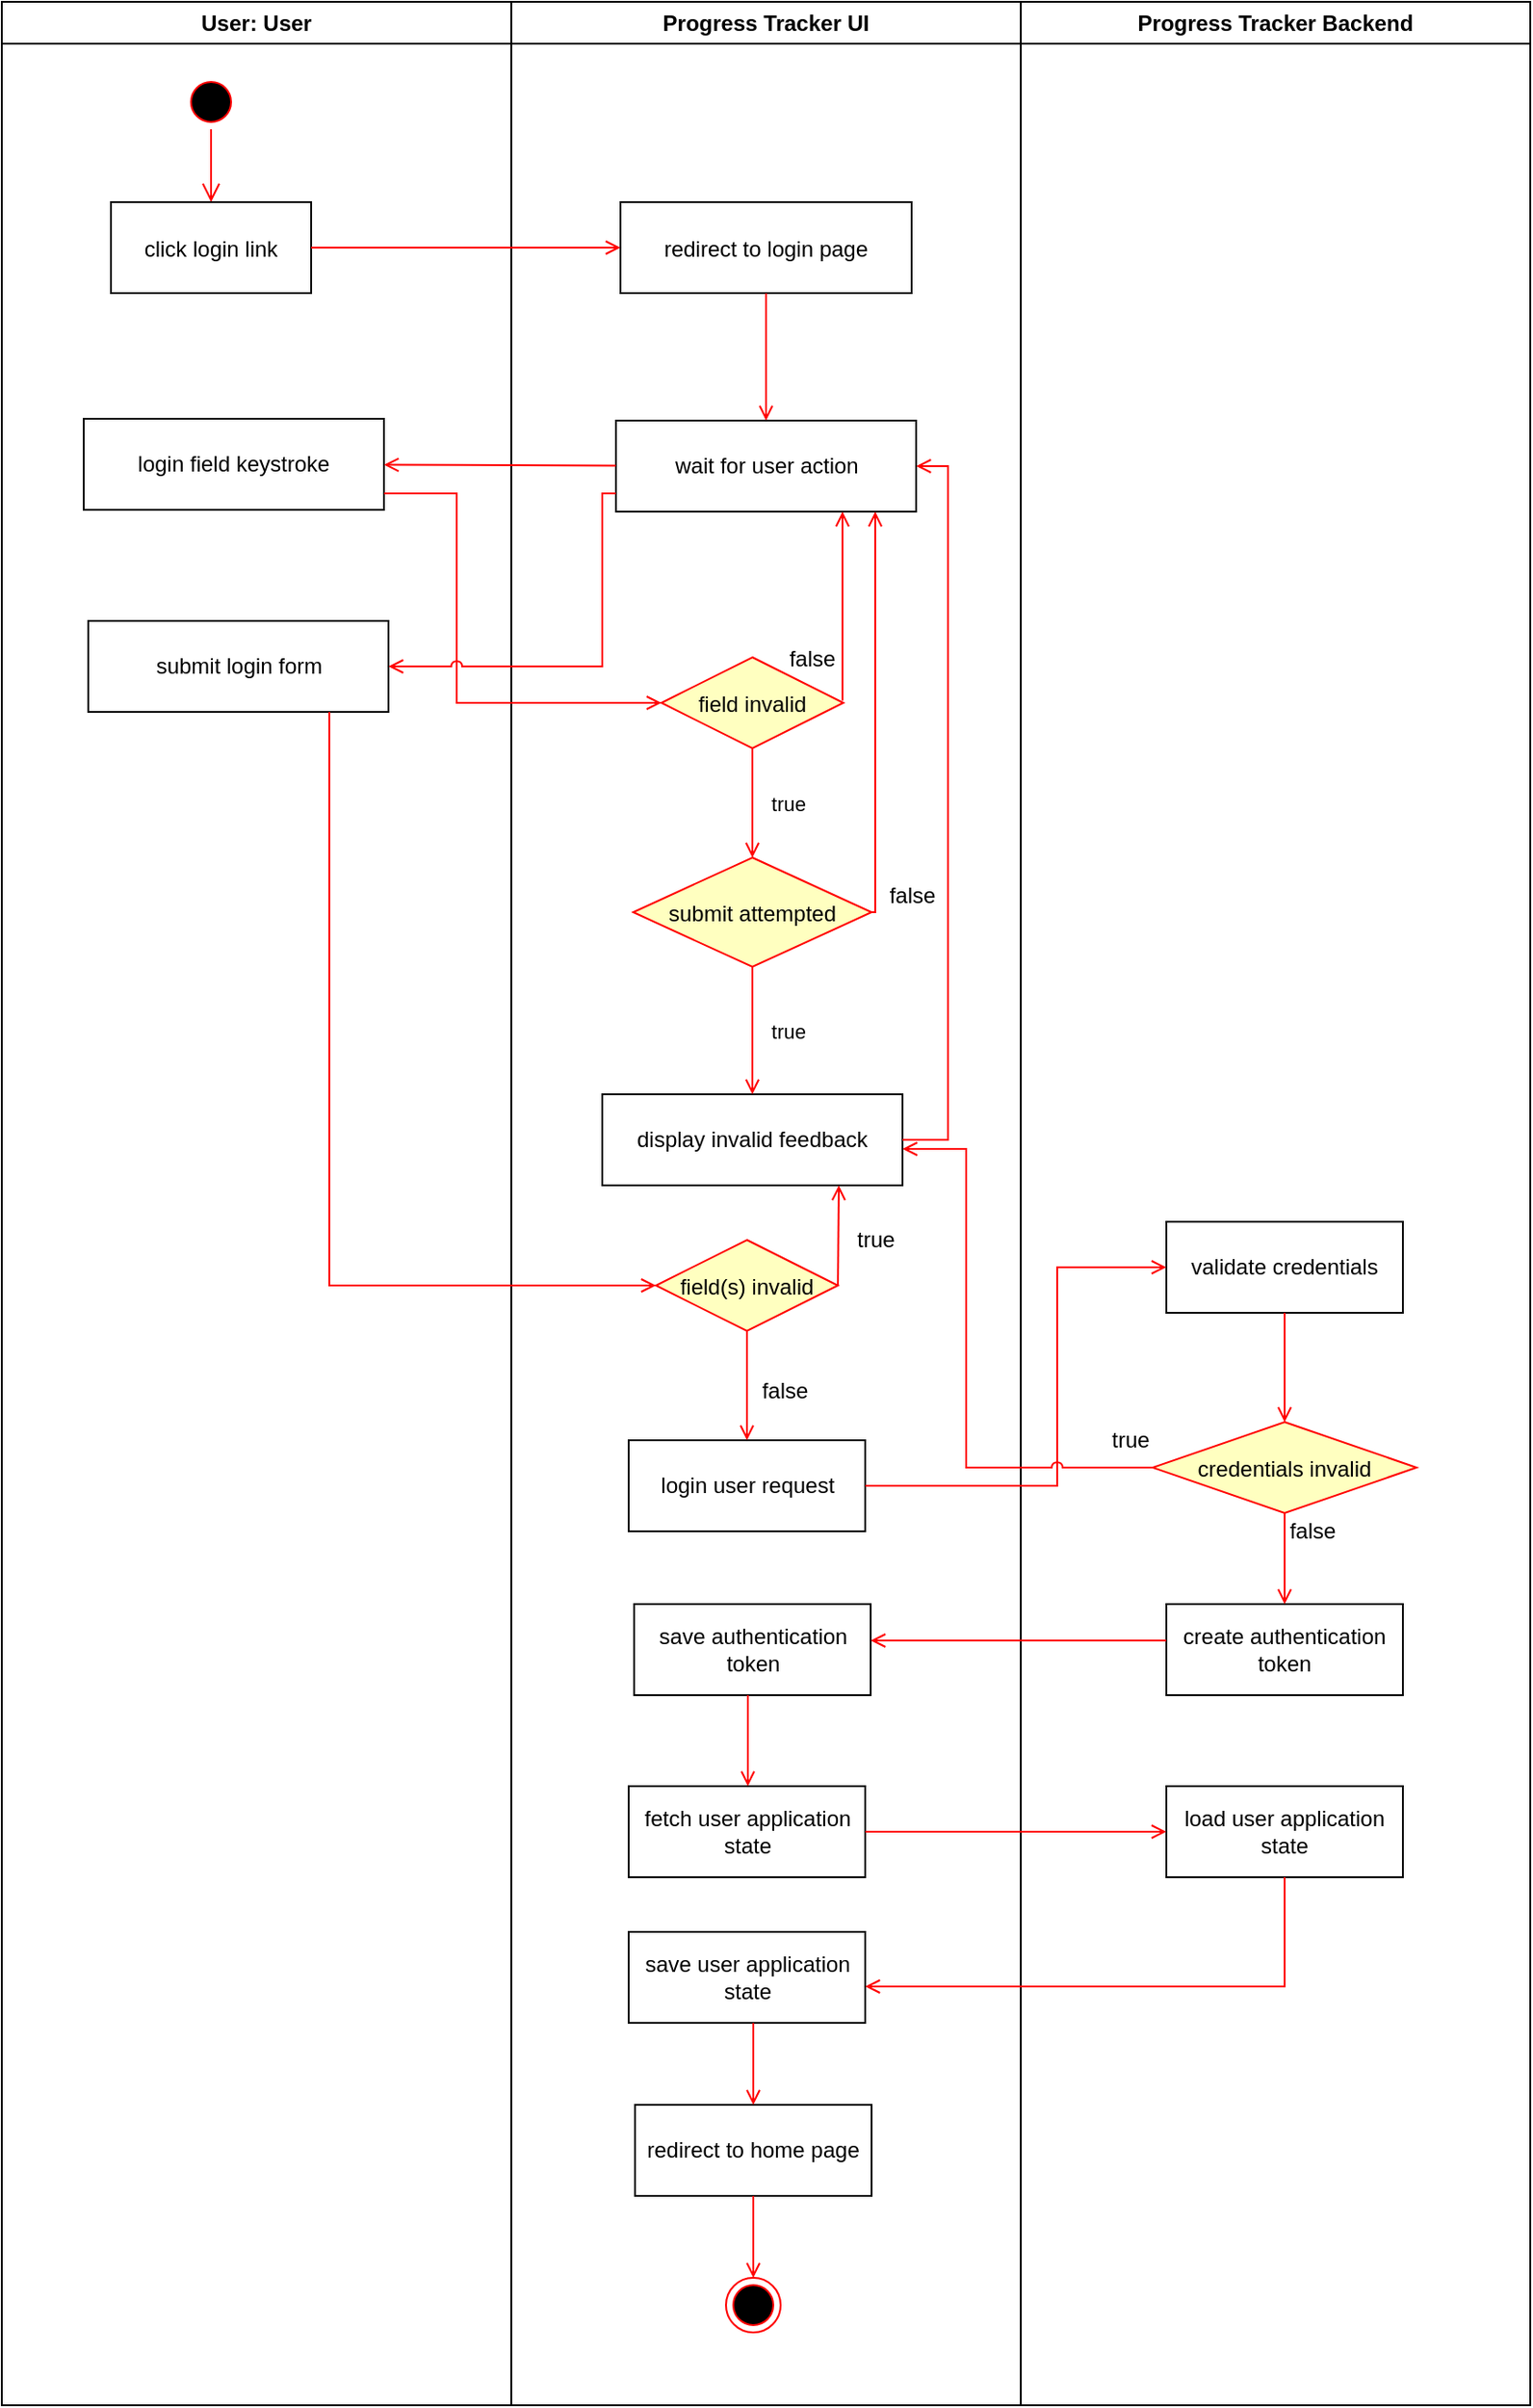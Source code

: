 <?xml version="1.0" encoding="UTF-8"?>
<mxfile compressed="false" version="12.1.7" type="device" pages="1"><diagram id="qxIXQQoXLA4KPB8yL7MM" name="Page-3"><mxGraphModel dx="1181" dy="723" grid="1" gridSize="10" guides="1" tooltips="1" connect="1" arrows="1" fold="1" page="1" pageScale="1" pageWidth="850" pageHeight="1100" math="0" shadow="0"><root><mxCell id="4MsPIWo7bYqa63KtsmRX-0"/><mxCell id="4MsPIWo7bYqa63KtsmRX-1" parent="4MsPIWo7bYqa63KtsmRX-0"/><mxCell id="LsV0TuWWeMVyQ18mXXkU-35" value="User: User" style="swimlane;whiteSpace=wrap" parent="4MsPIWo7bYqa63KtsmRX-1" vertex="1"><mxGeometry x="440" y="280" width="280" height="1320" as="geometry"/></mxCell><mxCell id="LsV0TuWWeMVyQ18mXXkU-36" value="" style="ellipse;shape=startState;fillColor=#000000;strokeColor=#ff0000;" parent="LsV0TuWWeMVyQ18mXXkU-35" vertex="1"><mxGeometry x="100" y="40" width="30" height="30" as="geometry"/></mxCell><mxCell id="LsV0TuWWeMVyQ18mXXkU-37" value="" style="edgeStyle=elbowEdgeStyle;elbow=horizontal;verticalAlign=bottom;endArrow=open;endSize=8;strokeColor=#FF0000;endFill=1;rounded=0;jumpStyle=arc;" parent="LsV0TuWWeMVyQ18mXXkU-35" source="LsV0TuWWeMVyQ18mXXkU-36" target="LsV0TuWWeMVyQ18mXXkU-38" edge="1"><mxGeometry x="100" y="40" as="geometry"><mxPoint x="115" y="110" as="targetPoint"/></mxGeometry></mxCell><mxCell id="LsV0TuWWeMVyQ18mXXkU-38" value="click login link" style="" parent="LsV0TuWWeMVyQ18mXXkU-35" vertex="1"><mxGeometry x="60" y="110" width="110" height="50" as="geometry"/></mxCell><mxCell id="LsV0TuWWeMVyQ18mXXkU-41" value="login field keystroke" style="whiteSpace=wrap;" parent="LsV0TuWWeMVyQ18mXXkU-35" vertex="1"><mxGeometry x="45" y="229" width="165" height="50" as="geometry"/></mxCell><mxCell id="LsV0TuWWeMVyQ18mXXkU-126" value="submit login form" style="whiteSpace=wrap;" parent="LsV0TuWWeMVyQ18mXXkU-35" vertex="1"><mxGeometry x="47.5" y="340" width="165" height="50" as="geometry"/></mxCell><mxCell id="LsV0TuWWeMVyQ18mXXkU-44" value="Progress Tracker UI" style="swimlane;whiteSpace=wrap" parent="4MsPIWo7bYqa63KtsmRX-1" vertex="1"><mxGeometry x="720" y="280" width="280" height="1320" as="geometry"/></mxCell><mxCell id="LsV0TuWWeMVyQ18mXXkU-39" value="redirect to login page" style="" parent="LsV0TuWWeMVyQ18mXXkU-44" vertex="1"><mxGeometry x="60" y="110" width="160" height="50" as="geometry"/></mxCell><mxCell id="LsV0TuWWeMVyQ18mXXkU-112" value="field invalid" style="rhombus;fillColor=#ffffc0;strokeColor=#ff0000;" parent="LsV0TuWWeMVyQ18mXXkU-44" vertex="1"><mxGeometry x="82.5" y="360" width="100" height="50" as="geometry"/></mxCell><mxCell id="LsV0TuWWeMVyQ18mXXkU-114" value="submit attempted" style="rhombus;fillColor=#ffffc0;strokeColor=#ff0000;" parent="LsV0TuWWeMVyQ18mXXkU-44" vertex="1"><mxGeometry x="67" y="470" width="131" height="60" as="geometry"/></mxCell><mxCell id="LsV0TuWWeMVyQ18mXXkU-115" value="true" style="endArrow=open;strokeColor=#FF0000;endFill=1;rounded=0" parent="LsV0TuWWeMVyQ18mXXkU-44" source="LsV0TuWWeMVyQ18mXXkU-112" target="LsV0TuWWeMVyQ18mXXkU-114" edge="1"><mxGeometry x="-0.003" y="20" relative="1" as="geometry"><mxPoint x="53" y="460" as="sourcePoint"/><mxPoint x="203" y="460" as="targetPoint"/><mxPoint as="offset"/></mxGeometry></mxCell><mxCell id="LsV0TuWWeMVyQ18mXXkU-116" value="display invalid feedback" style="whiteSpace=wrap;" parent="LsV0TuWWeMVyQ18mXXkU-44" vertex="1"><mxGeometry x="50" y="600" width="165" height="50" as="geometry"/></mxCell><mxCell id="LsV0TuWWeMVyQ18mXXkU-117" value="true" style="endArrow=open;strokeColor=#FF0000;endFill=1;rounded=0" parent="LsV0TuWWeMVyQ18mXXkU-44" source="LsV0TuWWeMVyQ18mXXkU-114" target="LsV0TuWWeMVyQ18mXXkU-116" edge="1"><mxGeometry x="-0.003" y="20" relative="1" as="geometry"><mxPoint x="140.392" y="539.946" as="sourcePoint"/><mxPoint x="140.13" y="600.06" as="targetPoint"/><mxPoint as="offset"/></mxGeometry></mxCell><mxCell id="LsV0TuWWeMVyQ18mXXkU-118" value="wait for user action" style="whiteSpace=wrap;" parent="LsV0TuWWeMVyQ18mXXkU-44" vertex="1"><mxGeometry x="57.5" y="230" width="165" height="50" as="geometry"/></mxCell><mxCell id="LsV0TuWWeMVyQ18mXXkU-42" value="" style="endArrow=open;strokeColor=#FF0000;endFill=1;rounded=0;jumpStyle=arc;" parent="LsV0TuWWeMVyQ18mXXkU-44" source="LsV0TuWWeMVyQ18mXXkU-39" target="LsV0TuWWeMVyQ18mXXkU-118" edge="1"><mxGeometry relative="1" as="geometry"/></mxCell><mxCell id="LsV0TuWWeMVyQ18mXXkU-120" value="" style="endArrow=open;strokeColor=#FF0000;endFill=1;rounded=0;edgeStyle=elbowEdgeStyle;" parent="LsV0TuWWeMVyQ18mXXkU-44" edge="1"><mxGeometry relative="1" as="geometry"><mxPoint x="182" y="383.75" as="sourcePoint"/><mxPoint x="182" y="280" as="targetPoint"/><Array as="points"><mxPoint x="182" y="330"/></Array></mxGeometry></mxCell><mxCell id="LsV0TuWWeMVyQ18mXXkU-121" value="false" style="text;html=1;resizable=0;points=[];align=center;verticalAlign=middle;labelBackgroundColor=#ffffff;" parent="LsV0TuWWeMVyQ18mXXkU-120" vertex="1" connectable="0"><mxGeometry x="0.001" y="9" relative="1" as="geometry"><mxPoint x="-8" y="28.5" as="offset"/></mxGeometry></mxCell><mxCell id="LsV0TuWWeMVyQ18mXXkU-122" value="" style="endArrow=open;strokeColor=#FF0000;endFill=1;rounded=0;edgeStyle=elbowEdgeStyle;" parent="LsV0TuWWeMVyQ18mXXkU-44" source="LsV0TuWWeMVyQ18mXXkU-114" target="LsV0TuWWeMVyQ18mXXkU-118" edge="1"><mxGeometry relative="1" as="geometry"><mxPoint x="219.714" y="410.107" as="sourcePoint"/><mxPoint x="219.714" y="330" as="targetPoint"/><Array as="points"><mxPoint x="200" y="370"/></Array></mxGeometry></mxCell><mxCell id="LsV0TuWWeMVyQ18mXXkU-123" value="false" style="text;html=1;resizable=0;points=[];align=center;verticalAlign=middle;labelBackgroundColor=#ffffff;" parent="LsV0TuWWeMVyQ18mXXkU-122" vertex="1" connectable="0"><mxGeometry x="0.001" y="9" relative="1" as="geometry"><mxPoint x="29" y="99.5" as="offset"/></mxGeometry></mxCell><mxCell id="LsV0TuWWeMVyQ18mXXkU-124" value="" style="endArrow=open;strokeColor=#FF0000;endFill=1;rounded=0;edgeStyle=elbowEdgeStyle;" parent="LsV0TuWWeMVyQ18mXXkU-44" source="LsV0TuWWeMVyQ18mXXkU-116" target="LsV0TuWWeMVyQ18mXXkU-118" edge="1"><mxGeometry relative="1" as="geometry"><mxPoint x="235" y="625" as="sourcePoint"/><mxPoint x="240" y="280" as="targetPoint"/><Array as="points"><mxPoint x="240" y="580"/></Array></mxGeometry></mxCell><mxCell id="LsV0TuWWeMVyQ18mXXkU-130" value="field(s) invalid" style="rhombus;fillColor=#ffffc0;strokeColor=#ff0000;" parent="LsV0TuWWeMVyQ18mXXkU-44" vertex="1"><mxGeometry x="79.5" y="680" width="100" height="50" as="geometry"/></mxCell><mxCell id="LsV0TuWWeMVyQ18mXXkU-132" value="" style="endArrow=open;strokeColor=#FF0000;endFill=1;rounded=0;edgeStyle=elbowEdgeStyle;jumpStyle=arc;" parent="LsV0TuWWeMVyQ18mXXkU-44" source="LsV0TuWWeMVyQ18mXXkU-130" target="LsV0TuWWeMVyQ18mXXkU-116" edge="1"><mxGeometry relative="1" as="geometry"><mxPoint x="-57.5" y="390" as="sourcePoint"/><mxPoint x="89.5" y="715" as="targetPoint"/><Array as="points"><mxPoint x="180" y="670"/><mxPoint x="40" y="480"/><mxPoint x="-10" y="290"/></Array></mxGeometry></mxCell><mxCell id="LsV0TuWWeMVyQ18mXXkU-133" value="true" style="text;html=1;resizable=0;points=[];align=center;verticalAlign=middle;labelBackgroundColor=#ffffff;" parent="LsV0TuWWeMVyQ18mXXkU-132" vertex="1" connectable="0"><mxGeometry x="0.006" relative="1" as="geometry"><mxPoint x="20" y="2.5" as="offset"/></mxGeometry></mxCell><mxCell id="LsV0TuWWeMVyQ18mXXkU-134" value="login user request" style="whiteSpace=wrap;" parent="LsV0TuWWeMVyQ18mXXkU-44" vertex="1"><mxGeometry x="64.5" y="790" width="130" height="50" as="geometry"/></mxCell><mxCell id="LsV0TuWWeMVyQ18mXXkU-135" value="" style="endArrow=open;strokeColor=#FF0000;endFill=1;rounded=0;edgeStyle=elbowEdgeStyle;jumpStyle=arc;" parent="LsV0TuWWeMVyQ18mXXkU-44" source="LsV0TuWWeMVyQ18mXXkU-130" target="LsV0TuWWeMVyQ18mXXkU-134" edge="1"><mxGeometry relative="1" as="geometry"><mxPoint x="189.5" y="715" as="sourcePoint"/><mxPoint x="190" y="660" as="targetPoint"/><Array as="points"><mxPoint x="140" y="715"/><mxPoint x="50" y="490"/><mxPoint y="300"/></Array></mxGeometry></mxCell><mxCell id="LsV0TuWWeMVyQ18mXXkU-136" value="false" style="text;html=1;resizable=0;points=[];align=center;verticalAlign=middle;labelBackgroundColor=#ffffff;" parent="LsV0TuWWeMVyQ18mXXkU-135" vertex="1" connectable="0"><mxGeometry x="0.006" relative="1" as="geometry"><mxPoint x="20" y="2.5" as="offset"/></mxGeometry></mxCell><mxCell id="LsV0TuWWeMVyQ18mXXkU-149" value="redirect to home page" style="whiteSpace=wrap;" parent="LsV0TuWWeMVyQ18mXXkU-44" vertex="1"><mxGeometry x="68" y="1155" width="130" height="50" as="geometry"/></mxCell><mxCell id="LsV0TuWWeMVyQ18mXXkU-152" value="" style="ellipse;html=1;shape=endState;fillColor=#000000;strokeColor=#ff0000;" parent="LsV0TuWWeMVyQ18mXXkU-44" vertex="1"><mxGeometry x="118" y="1250" width="30" height="30" as="geometry"/></mxCell><mxCell id="LsV0TuWWeMVyQ18mXXkU-153" value="" style="endArrow=open;strokeColor=#FF0000;endFill=1;rounded=0;edgeStyle=elbowEdgeStyle;jumpStyle=arc;elbow=vertical;" parent="LsV0TuWWeMVyQ18mXXkU-44" edge="1" target="LsV0TuWWeMVyQ18mXXkU-152" source="LsV0TuWWeMVyQ18mXXkU-149"><mxGeometry relative="1" as="geometry"><mxPoint x="130.5" y="1240" as="sourcePoint"/><mxPoint x="130.5" y="1290.134" as="targetPoint"/><Array as="points"><mxPoint x="130.5" y="1270"/><mxPoint x="103" y="1280"/><mxPoint x="113" y="1305"/><mxPoint x="-12" y="1375"/><mxPoint x="-242" y="1065"/><mxPoint x="-292" y="875"/></Array></mxGeometry></mxCell><mxCell id="tJBPXniuTaGyryIPYMOZ-0" value="save authentication token" style="whiteSpace=wrap;" vertex="1" parent="LsV0TuWWeMVyQ18mXXkU-44"><mxGeometry x="67.5" y="880" width="130" height="50" as="geometry"/></mxCell><mxCell id="tJBPXniuTaGyryIPYMOZ-29" value="fetch user application state" style="whiteSpace=wrap;" vertex="1" parent="LsV0TuWWeMVyQ18mXXkU-44"><mxGeometry x="64.5" y="980" width="130" height="50" as="geometry"/></mxCell><mxCell id="tJBPXniuTaGyryIPYMOZ-30" value="" style="endArrow=open;strokeColor=#FF0000;endFill=1;rounded=0;edgeStyle=elbowEdgeStyle;jumpStyle=arc;elbow=vertical;" edge="1" parent="LsV0TuWWeMVyQ18mXXkU-44" source="tJBPXniuTaGyryIPYMOZ-0" target="tJBPXniuTaGyryIPYMOZ-29"><mxGeometry relative="1" as="geometry"><mxPoint x="182.5" y="970" as="sourcePoint"/><mxPoint x="20" y="970" as="targetPoint"/><Array as="points"><mxPoint x="130" y="950"/><mxPoint x="72.5" y="970"/><mxPoint x="32.5" y="960"/><mxPoint x="-44.5" y="930"/><mxPoint x="62.5" y="960"/><mxPoint x="-62.5" y="1030"/><mxPoint x="-292.5" y="720"/><mxPoint x="-342.5" y="530"/></Array></mxGeometry></mxCell><mxCell id="tJBPXniuTaGyryIPYMOZ-33" value="save user application state" style="whiteSpace=wrap;" vertex="1" parent="LsV0TuWWeMVyQ18mXXkU-44"><mxGeometry x="64.5" y="1060" width="130" height="50" as="geometry"/></mxCell><mxCell id="tJBPXniuTaGyryIPYMOZ-35" value="" style="endArrow=open;strokeColor=#FF0000;endFill=1;rounded=0;edgeStyle=elbowEdgeStyle;jumpStyle=arc;elbow=vertical;" edge="1" parent="LsV0TuWWeMVyQ18mXXkU-44" source="tJBPXniuTaGyryIPYMOZ-33" target="LsV0TuWWeMVyQ18mXXkU-149"><mxGeometry relative="1" as="geometry"><mxPoint x="145" y="1120" as="sourcePoint"/><mxPoint x="145" y="1185.134" as="targetPoint"/><Array as="points"><mxPoint x="133" y="1150"/><mxPoint x="145" y="1165"/><mxPoint x="117.5" y="1175"/><mxPoint x="127.5" y="1200"/><mxPoint x="2.5" y="1270"/><mxPoint x="-227.5" y="960"/><mxPoint x="-277.5" y="770"/></Array></mxGeometry></mxCell><mxCell id="LsV0TuWWeMVyQ18mXXkU-63" value="Progress Tracker Backend" style="swimlane;whiteSpace=wrap" parent="4MsPIWo7bYqa63KtsmRX-1" vertex="1"><mxGeometry x="1000" y="280" width="280" height="1320" as="geometry"><mxRectangle x="724.5" y="128" width="80" height="23" as="alternateBounds"/></mxGeometry></mxCell><mxCell id="LsV0TuWWeMVyQ18mXXkU-137" value="validate credentials" style="whiteSpace=wrap;" parent="LsV0TuWWeMVyQ18mXXkU-63" vertex="1"><mxGeometry x="80" y="670" width="130" height="50" as="geometry"/></mxCell><mxCell id="LsV0TuWWeMVyQ18mXXkU-140" value="credentials invalid" style="rhombus;fillColor=#ffffc0;strokeColor=#ff0000;" parent="LsV0TuWWeMVyQ18mXXkU-63" vertex="1"><mxGeometry x="72.5" y="780" width="145" height="50" as="geometry"/></mxCell><mxCell id="LsV0TuWWeMVyQ18mXXkU-141" value="" style="endArrow=open;strokeColor=#FF0000;endFill=1;rounded=0;edgeStyle=elbowEdgeStyle;jumpStyle=arc;elbow=vertical;" parent="LsV0TuWWeMVyQ18mXXkU-63" source="LsV0TuWWeMVyQ18mXXkU-137" target="LsV0TuWWeMVyQ18mXXkU-140" edge="1"><mxGeometry relative="1" as="geometry"><mxPoint x="-75.5" y="825" as="sourcePoint"/><mxPoint x="90" y="705" as="targetPoint"/><Array as="points"><mxPoint x="145" y="750"/><mxPoint x="20" y="820"/><mxPoint x="-210" y="510"/><mxPoint x="-260" y="320"/></Array></mxGeometry></mxCell><mxCell id="LsV0TuWWeMVyQ18mXXkU-146" value="create authentication token" style="whiteSpace=wrap;" parent="LsV0TuWWeMVyQ18mXXkU-63" vertex="1"><mxGeometry x="80" y="880" width="130" height="50" as="geometry"/></mxCell><mxCell id="LsV0TuWWeMVyQ18mXXkU-147" value="" style="endArrow=open;strokeColor=#FF0000;endFill=1;rounded=0;edgeStyle=elbowEdgeStyle;jumpStyle=arc;elbow=vertical;" parent="LsV0TuWWeMVyQ18mXXkU-63" source="LsV0TuWWeMVyQ18mXXkU-140" target="LsV0TuWWeMVyQ18mXXkU-146" edge="1"><mxGeometry relative="1" as="geometry"><mxPoint x="145" y="840" as="sourcePoint"/><mxPoint x="145" y="900" as="targetPoint"/><Array as="points"><mxPoint x="145" y="870"/><mxPoint x="20" y="940"/><mxPoint x="-210" y="630"/><mxPoint x="-260" y="440"/></Array></mxGeometry></mxCell><mxCell id="LsV0TuWWeMVyQ18mXXkU-148" value="false" style="text;html=1;resizable=0;points=[];align=center;verticalAlign=middle;labelBackgroundColor=#ffffff;" parent="LsV0TuWWeMVyQ18mXXkU-147" vertex="1" connectable="0"><mxGeometry x="0.6" y="20" relative="1" as="geometry"><mxPoint x="-5" y="-30" as="offset"/></mxGeometry></mxCell><mxCell id="tJBPXniuTaGyryIPYMOZ-31" value="load user application state" style="whiteSpace=wrap;" vertex="1" parent="LsV0TuWWeMVyQ18mXXkU-63"><mxGeometry x="80" y="980" width="130" height="50" as="geometry"/></mxCell><mxCell id="LsV0TuWWeMVyQ18mXXkU-40" value="" style="endArrow=open;strokeColor=#FF0000;endFill=1;rounded=0;jumpStyle=arc;" parent="4MsPIWo7bYqa63KtsmRX-1" source="LsV0TuWWeMVyQ18mXXkU-38" target="LsV0TuWWeMVyQ18mXXkU-39" edge="1"><mxGeometry relative="1" as="geometry"/></mxCell><mxCell id="LsV0TuWWeMVyQ18mXXkU-113" value="" style="endArrow=open;strokeColor=#FF0000;endFill=1;rounded=0;edgeStyle=elbowEdgeStyle;" parent="4MsPIWo7bYqa63KtsmRX-1" source="LsV0TuWWeMVyQ18mXXkU-41" target="LsV0TuWWeMVyQ18mXXkU-112" edge="1"><mxGeometry relative="1" as="geometry"><mxPoint x="810.25" y="530" as="sourcePoint"/><mxPoint x="630.25" y="610" as="targetPoint"/><Array as="points"><mxPoint x="690" y="550"/></Array></mxGeometry></mxCell><mxCell id="LsV0TuWWeMVyQ18mXXkU-119" value="" style="endArrow=open;strokeColor=#FF0000;endFill=1;rounded=0" parent="4MsPIWo7bYqa63KtsmRX-1" source="LsV0TuWWeMVyQ18mXXkU-118" target="LsV0TuWWeMVyQ18mXXkU-41" edge="1"><mxGeometry relative="1" as="geometry"><mxPoint x="628.482" y="580" as="sourcePoint"/><mxPoint x="837.757" y="682.622" as="targetPoint"/></mxGeometry></mxCell><mxCell id="LsV0TuWWeMVyQ18mXXkU-127" value="" style="endArrow=open;strokeColor=#FF0000;endFill=1;rounded=0;edgeStyle=elbowEdgeStyle;jumpStyle=arc;" parent="4MsPIWo7bYqa63KtsmRX-1" source="LsV0TuWWeMVyQ18mXXkU-118" target="LsV0TuWWeMVyQ18mXXkU-126" edge="1"><mxGeometry relative="1" as="geometry"><mxPoint x="690" y="830" as="sourcePoint"/><mxPoint x="692" y="610" as="targetPoint"/><Array as="points"><mxPoint x="770" y="550"/><mxPoint x="740" y="620"/></Array></mxGeometry></mxCell><mxCell id="LsV0TuWWeMVyQ18mXXkU-131" value="" style="endArrow=open;strokeColor=#FF0000;endFill=1;rounded=0;edgeStyle=elbowEdgeStyle;jumpStyle=arc;" parent="4MsPIWo7bYqa63KtsmRX-1" source="LsV0TuWWeMVyQ18mXXkU-126" target="LsV0TuWWeMVyQ18mXXkU-130" edge="1"><mxGeometry relative="1" as="geometry"><mxPoint x="660" y="560" as="sourcePoint"/><mxPoint x="812.5" y="675" as="targetPoint"/><Array as="points"><mxPoint x="620" y="710"/><mxPoint x="730" y="660"/><mxPoint x="750" y="750"/><mxPoint x="700" y="560"/></Array></mxGeometry></mxCell><mxCell id="LsV0TuWWeMVyQ18mXXkU-138" value="" style="endArrow=open;strokeColor=#FF0000;endFill=1;rounded=0;edgeStyle=elbowEdgeStyle;jumpStyle=arc;" parent="4MsPIWo7bYqa63KtsmRX-1" source="LsV0TuWWeMVyQ18mXXkU-134" target="LsV0TuWWeMVyQ18mXXkU-137" edge="1"><mxGeometry relative="1" as="geometry"><mxPoint x="1000" y="1060" as="sourcePoint"/><mxPoint x="1050" y="1120" as="targetPoint"/><Array as="points"><mxPoint x="1020" y="1095"/><mxPoint x="1010" y="1090"/><mxPoint x="780" y="780"/><mxPoint x="730" y="590"/></Array></mxGeometry></mxCell><mxCell id="LsV0TuWWeMVyQ18mXXkU-144" value="" style="endArrow=open;strokeColor=#FF0000;endFill=1;rounded=0;edgeStyle=elbowEdgeStyle;jumpStyle=arc;" parent="4MsPIWo7bYqa63KtsmRX-1" source="LsV0TuWWeMVyQ18mXXkU-140" target="LsV0TuWWeMVyQ18mXXkU-116" edge="1"><mxGeometry relative="1" as="geometry"><mxPoint x="909.5" y="995" as="sourcePoint"/><mxPoint x="910" y="940" as="targetPoint"/><Array as="points"><mxPoint x="970" y="910"/><mxPoint x="990" y="1050"/><mxPoint x="770" y="770"/><mxPoint x="720" y="580"/></Array></mxGeometry></mxCell><mxCell id="LsV0TuWWeMVyQ18mXXkU-145" value="true" style="text;html=1;resizable=0;points=[];align=center;verticalAlign=middle;labelBackgroundColor=#ffffff;" parent="LsV0TuWWeMVyQ18mXXkU-144" vertex="1" connectable="0"><mxGeometry x="0.006" relative="1" as="geometry"><mxPoint x="90" y="39.5" as="offset"/></mxGeometry></mxCell><mxCell id="tJBPXniuTaGyryIPYMOZ-3" value="" style="endArrow=open;strokeColor=#FF0000;endFill=1;rounded=0;edgeStyle=elbowEdgeStyle;jumpStyle=arc;elbow=vertical;" edge="1" parent="4MsPIWo7bYqa63KtsmRX-1" source="LsV0TuWWeMVyQ18mXXkU-146" target="tJBPXniuTaGyryIPYMOZ-0"><mxGeometry relative="1" as="geometry"><mxPoint x="960" y="1130" as="sourcePoint"/><mxPoint x="960" y="1180" as="targetPoint"/><Array as="points"><mxPoint x="970" y="1180"/><mxPoint x="930" y="1170"/><mxPoint x="853" y="1140"/><mxPoint x="960" y="1170"/><mxPoint x="835" y="1240"/><mxPoint x="605" y="930"/><mxPoint x="555" y="740"/></Array></mxGeometry></mxCell><mxCell id="tJBPXniuTaGyryIPYMOZ-32" value="" style="endArrow=open;strokeColor=#FF0000;endFill=1;rounded=0;edgeStyle=elbowEdgeStyle;jumpStyle=arc;elbow=vertical;" edge="1" parent="4MsPIWo7bYqa63KtsmRX-1" source="tJBPXniuTaGyryIPYMOZ-29" target="tJBPXniuTaGyryIPYMOZ-31"><mxGeometry relative="1" as="geometry"><mxPoint x="970" y="1280" as="sourcePoint"/><mxPoint x="970" y="1330" as="targetPoint"/><Array as="points"><mxPoint x="1030" y="1285"/><mxPoint x="970" y="1300"/><mxPoint x="912.5" y="1320"/><mxPoint x="872.5" y="1310"/><mxPoint x="795.5" y="1280"/><mxPoint x="902.5" y="1310"/><mxPoint x="777.5" y="1380"/><mxPoint x="547.5" y="1070"/><mxPoint x="497.5" y="880"/></Array></mxGeometry></mxCell><mxCell id="tJBPXniuTaGyryIPYMOZ-34" value="" style="endArrow=open;strokeColor=#FF0000;endFill=1;rounded=0;edgeStyle=elbowEdgeStyle;jumpStyle=arc;elbow=vertical;" edge="1" parent="4MsPIWo7bYqa63KtsmRX-1" source="tJBPXniuTaGyryIPYMOZ-31" target="tJBPXniuTaGyryIPYMOZ-33"><mxGeometry relative="1" as="geometry"><mxPoint x="920" y="1370" as="sourcePoint"/><mxPoint x="1085.5" y="1370" as="targetPoint"/><Array as="points"><mxPoint x="1035.5" y="1370"/><mxPoint x="975.5" y="1385"/><mxPoint x="918" y="1405"/><mxPoint x="878" y="1395"/><mxPoint x="801" y="1365"/><mxPoint x="908" y="1395"/><mxPoint x="783" y="1465"/><mxPoint x="553" y="1155"/><mxPoint x="503" y="965"/></Array></mxGeometry></mxCell></root></mxGraphModel></diagram></mxfile>
